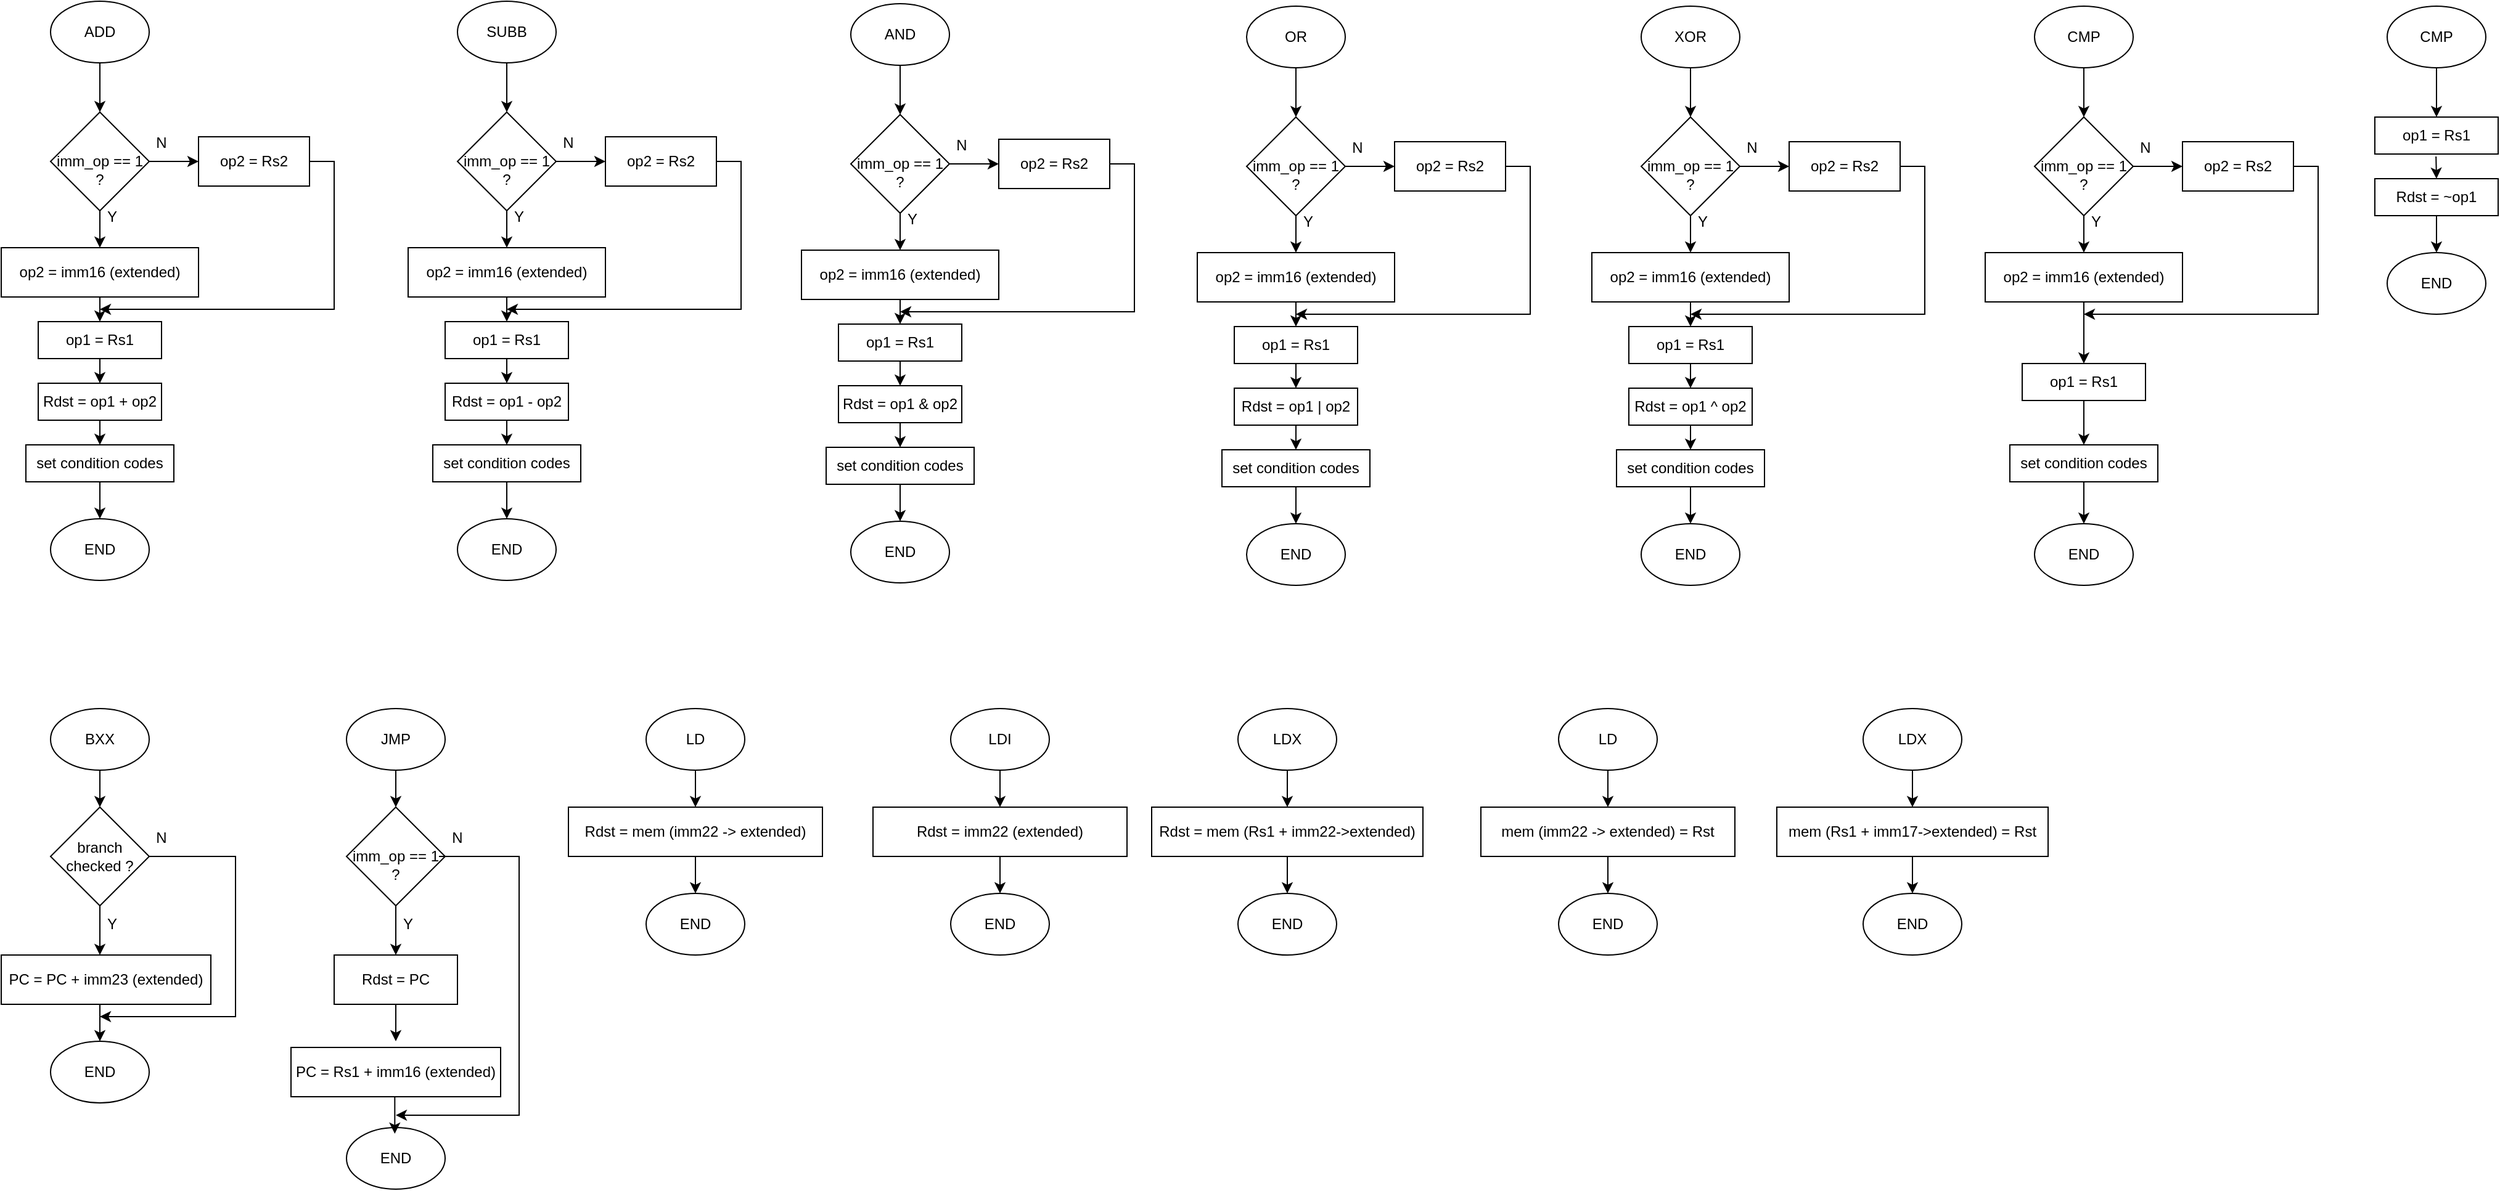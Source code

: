 <mxfile version="23.1.5" type="device">
  <diagram name="Página-1" id="qlRmuFWIBnf0GmvcAbuJ">
    <mxGraphModel dx="1249" dy="981" grid="1" gridSize="10" guides="1" tooltips="1" connect="1" arrows="1" fold="1" page="1" pageScale="1" pageWidth="827" pageHeight="1169" math="0" shadow="0">
      <root>
        <mxCell id="0" />
        <mxCell id="1" parent="0" />
        <mxCell id="KLMyO3sPY3ZOA4XIWDQx-3" style="edgeStyle=orthogonalEdgeStyle;rounded=0;orthogonalLoop=1;jettySize=auto;html=1;exitX=0.5;exitY=1;exitDx=0;exitDy=0;entryX=0.5;entryY=0;entryDx=0;entryDy=0;" parent="1" source="KLMyO3sPY3ZOA4XIWDQx-1" target="KLMyO3sPY3ZOA4XIWDQx-2" edge="1">
          <mxGeometry relative="1" as="geometry" />
        </mxCell>
        <mxCell id="KLMyO3sPY3ZOA4XIWDQx-1" value="ADD" style="ellipse;whiteSpace=wrap;html=1;" parent="1" vertex="1">
          <mxGeometry x="160" y="146" width="80" height="50" as="geometry" />
        </mxCell>
        <mxCell id="KLMyO3sPY3ZOA4XIWDQx-4" style="edgeStyle=orthogonalEdgeStyle;rounded=0;orthogonalLoop=1;jettySize=auto;html=1;exitX=0.5;exitY=1;exitDx=0;exitDy=0;" parent="1" source="KLMyO3sPY3ZOA4XIWDQx-2" edge="1">
          <mxGeometry relative="1" as="geometry">
            <mxPoint x="200" y="346" as="targetPoint" />
          </mxGeometry>
        </mxCell>
        <mxCell id="KLMyO3sPY3ZOA4XIWDQx-5" style="edgeStyle=orthogonalEdgeStyle;rounded=0;orthogonalLoop=1;jettySize=auto;html=1;exitX=1;exitY=0.5;exitDx=0;exitDy=0;" parent="1" source="KLMyO3sPY3ZOA4XIWDQx-2" edge="1">
          <mxGeometry relative="1" as="geometry">
            <mxPoint x="280" y="276" as="targetPoint" />
          </mxGeometry>
        </mxCell>
        <mxCell id="KLMyO3sPY3ZOA4XIWDQx-2" value="&lt;br&gt;imm_op == 1&lt;br&gt;?" style="rhombus;whiteSpace=wrap;html=1;" parent="1" vertex="1">
          <mxGeometry x="160" y="236" width="80" height="80" as="geometry" />
        </mxCell>
        <mxCell id="KLMyO3sPY3ZOA4XIWDQx-6" value="N" style="text;html=1;strokeColor=none;fillColor=none;align=center;verticalAlign=middle;whiteSpace=wrap;rounded=0;" parent="1" vertex="1">
          <mxGeometry x="220" y="246" width="60" height="30" as="geometry" />
        </mxCell>
        <mxCell id="KLMyO3sPY3ZOA4XIWDQx-7" value="Y" style="text;html=1;strokeColor=none;fillColor=none;align=center;verticalAlign=middle;whiteSpace=wrap;rounded=0;" parent="1" vertex="1">
          <mxGeometry x="180" y="306" width="60" height="30" as="geometry" />
        </mxCell>
        <mxCell id="KLMyO3sPY3ZOA4XIWDQx-11" style="edgeStyle=orthogonalEdgeStyle;rounded=0;orthogonalLoop=1;jettySize=auto;html=1;exitX=0.5;exitY=1;exitDx=0;exitDy=0;entryX=0.5;entryY=0;entryDx=0;entryDy=0;" parent="1" source="KLMyO3sPY3ZOA4XIWDQx-8" target="KLMyO3sPY3ZOA4XIWDQx-10" edge="1">
          <mxGeometry relative="1" as="geometry" />
        </mxCell>
        <mxCell id="KLMyO3sPY3ZOA4XIWDQx-8" value="op2 = imm16 (extended)" style="rounded=0;whiteSpace=wrap;html=1;" parent="1" vertex="1">
          <mxGeometry x="120" y="346" width="160" height="40" as="geometry" />
        </mxCell>
        <mxCell id="KLMyO3sPY3ZOA4XIWDQx-18" style="edgeStyle=orthogonalEdgeStyle;rounded=0;orthogonalLoop=1;jettySize=auto;html=1;exitX=1;exitY=0.5;exitDx=0;exitDy=0;" parent="1" source="KLMyO3sPY3ZOA4XIWDQx-9" edge="1">
          <mxGeometry relative="1" as="geometry">
            <mxPoint x="200" y="396" as="targetPoint" />
            <Array as="points">
              <mxPoint x="390" y="276" />
              <mxPoint x="390" y="396" />
            </Array>
          </mxGeometry>
        </mxCell>
        <mxCell id="KLMyO3sPY3ZOA4XIWDQx-9" value="op2 = Rs2" style="rounded=0;whiteSpace=wrap;html=1;" parent="1" vertex="1">
          <mxGeometry x="280" y="256" width="90" height="40" as="geometry" />
        </mxCell>
        <mxCell id="KLMyO3sPY3ZOA4XIWDQx-13" style="edgeStyle=orthogonalEdgeStyle;rounded=0;orthogonalLoop=1;jettySize=auto;html=1;exitX=0.5;exitY=1;exitDx=0;exitDy=0;entryX=0.5;entryY=0;entryDx=0;entryDy=0;" parent="1" source="KLMyO3sPY3ZOA4XIWDQx-10" target="KLMyO3sPY3ZOA4XIWDQx-12" edge="1">
          <mxGeometry relative="1" as="geometry" />
        </mxCell>
        <mxCell id="KLMyO3sPY3ZOA4XIWDQx-10" value="op1 = Rs1" style="rounded=0;whiteSpace=wrap;html=1;" parent="1" vertex="1">
          <mxGeometry x="150" y="406" width="100" height="30" as="geometry" />
        </mxCell>
        <mxCell id="KLMyO3sPY3ZOA4XIWDQx-15" style="edgeStyle=orthogonalEdgeStyle;rounded=0;orthogonalLoop=1;jettySize=auto;html=1;exitX=0.5;exitY=1;exitDx=0;exitDy=0;entryX=0.5;entryY=0;entryDx=0;entryDy=0;" parent="1" source="KLMyO3sPY3ZOA4XIWDQx-12" target="KLMyO3sPY3ZOA4XIWDQx-14" edge="1">
          <mxGeometry relative="1" as="geometry" />
        </mxCell>
        <mxCell id="KLMyO3sPY3ZOA4XIWDQx-12" value="Rdst = op1 + op2" style="rounded=0;whiteSpace=wrap;html=1;" parent="1" vertex="1">
          <mxGeometry x="150" y="456" width="100" height="30" as="geometry" />
        </mxCell>
        <mxCell id="KLMyO3sPY3ZOA4XIWDQx-16" style="edgeStyle=orthogonalEdgeStyle;rounded=0;orthogonalLoop=1;jettySize=auto;html=1;exitX=0.5;exitY=1;exitDx=0;exitDy=0;" parent="1" source="KLMyO3sPY3ZOA4XIWDQx-14" edge="1">
          <mxGeometry relative="1" as="geometry">
            <mxPoint x="200" y="566" as="targetPoint" />
          </mxGeometry>
        </mxCell>
        <mxCell id="KLMyO3sPY3ZOA4XIWDQx-14" value="set condition codes" style="rounded=0;whiteSpace=wrap;html=1;" parent="1" vertex="1">
          <mxGeometry x="140" y="506" width="120" height="30" as="geometry" />
        </mxCell>
        <mxCell id="KLMyO3sPY3ZOA4XIWDQx-17" value="END" style="ellipse;whiteSpace=wrap;html=1;" parent="1" vertex="1">
          <mxGeometry x="160" y="566" width="80" height="50" as="geometry" />
        </mxCell>
        <mxCell id="KLMyO3sPY3ZOA4XIWDQx-19" style="edgeStyle=orthogonalEdgeStyle;rounded=0;orthogonalLoop=1;jettySize=auto;html=1;exitX=0.5;exitY=1;exitDx=0;exitDy=0;entryX=0.5;entryY=0;entryDx=0;entryDy=0;" parent="1" source="KLMyO3sPY3ZOA4XIWDQx-20" target="KLMyO3sPY3ZOA4XIWDQx-23" edge="1">
          <mxGeometry relative="1" as="geometry" />
        </mxCell>
        <mxCell id="KLMyO3sPY3ZOA4XIWDQx-20" value="SUBB" style="ellipse;whiteSpace=wrap;html=1;" parent="1" vertex="1">
          <mxGeometry x="490" y="146" width="80" height="50" as="geometry" />
        </mxCell>
        <mxCell id="KLMyO3sPY3ZOA4XIWDQx-21" style="edgeStyle=orthogonalEdgeStyle;rounded=0;orthogonalLoop=1;jettySize=auto;html=1;exitX=0.5;exitY=1;exitDx=0;exitDy=0;" parent="1" source="KLMyO3sPY3ZOA4XIWDQx-23" edge="1">
          <mxGeometry relative="1" as="geometry">
            <mxPoint x="530" y="346" as="targetPoint" />
          </mxGeometry>
        </mxCell>
        <mxCell id="KLMyO3sPY3ZOA4XIWDQx-22" style="edgeStyle=orthogonalEdgeStyle;rounded=0;orthogonalLoop=1;jettySize=auto;html=1;exitX=1;exitY=0.5;exitDx=0;exitDy=0;" parent="1" source="KLMyO3sPY3ZOA4XIWDQx-23" edge="1">
          <mxGeometry relative="1" as="geometry">
            <mxPoint x="610" y="276" as="targetPoint" />
          </mxGeometry>
        </mxCell>
        <mxCell id="KLMyO3sPY3ZOA4XIWDQx-23" value="&lt;br&gt;imm_op == 1&lt;br&gt;?" style="rhombus;whiteSpace=wrap;html=1;" parent="1" vertex="1">
          <mxGeometry x="490" y="236" width="80" height="80" as="geometry" />
        </mxCell>
        <mxCell id="KLMyO3sPY3ZOA4XIWDQx-24" value="N" style="text;html=1;strokeColor=none;fillColor=none;align=center;verticalAlign=middle;whiteSpace=wrap;rounded=0;" parent="1" vertex="1">
          <mxGeometry x="550" y="246" width="60" height="30" as="geometry" />
        </mxCell>
        <mxCell id="KLMyO3sPY3ZOA4XIWDQx-25" value="Y" style="text;html=1;strokeColor=none;fillColor=none;align=center;verticalAlign=middle;whiteSpace=wrap;rounded=0;" parent="1" vertex="1">
          <mxGeometry x="510" y="306" width="60" height="30" as="geometry" />
        </mxCell>
        <mxCell id="KLMyO3sPY3ZOA4XIWDQx-26" style="edgeStyle=orthogonalEdgeStyle;rounded=0;orthogonalLoop=1;jettySize=auto;html=1;exitX=0.5;exitY=1;exitDx=0;exitDy=0;entryX=0.5;entryY=0;entryDx=0;entryDy=0;" parent="1" source="KLMyO3sPY3ZOA4XIWDQx-27" target="KLMyO3sPY3ZOA4XIWDQx-31" edge="1">
          <mxGeometry relative="1" as="geometry" />
        </mxCell>
        <mxCell id="KLMyO3sPY3ZOA4XIWDQx-27" value="op2 = imm16 (extended)" style="rounded=0;whiteSpace=wrap;html=1;" parent="1" vertex="1">
          <mxGeometry x="450" y="346" width="160" height="40" as="geometry" />
        </mxCell>
        <mxCell id="KLMyO3sPY3ZOA4XIWDQx-28" style="edgeStyle=orthogonalEdgeStyle;rounded=0;orthogonalLoop=1;jettySize=auto;html=1;exitX=1;exitY=0.5;exitDx=0;exitDy=0;" parent="1" source="KLMyO3sPY3ZOA4XIWDQx-29" edge="1">
          <mxGeometry relative="1" as="geometry">
            <mxPoint x="530" y="396" as="targetPoint" />
            <Array as="points">
              <mxPoint x="720" y="276" />
              <mxPoint x="720" y="396" />
            </Array>
          </mxGeometry>
        </mxCell>
        <mxCell id="KLMyO3sPY3ZOA4XIWDQx-29" value="op2 = Rs2" style="rounded=0;whiteSpace=wrap;html=1;" parent="1" vertex="1">
          <mxGeometry x="610" y="256" width="90" height="40" as="geometry" />
        </mxCell>
        <mxCell id="KLMyO3sPY3ZOA4XIWDQx-30" style="edgeStyle=orthogonalEdgeStyle;rounded=0;orthogonalLoop=1;jettySize=auto;html=1;exitX=0.5;exitY=1;exitDx=0;exitDy=0;entryX=0.5;entryY=0;entryDx=0;entryDy=0;" parent="1" source="KLMyO3sPY3ZOA4XIWDQx-31" target="KLMyO3sPY3ZOA4XIWDQx-33" edge="1">
          <mxGeometry relative="1" as="geometry" />
        </mxCell>
        <mxCell id="KLMyO3sPY3ZOA4XIWDQx-31" value="op1 = Rs1" style="rounded=0;whiteSpace=wrap;html=1;" parent="1" vertex="1">
          <mxGeometry x="480" y="406" width="100" height="30" as="geometry" />
        </mxCell>
        <mxCell id="KLMyO3sPY3ZOA4XIWDQx-32" style="edgeStyle=orthogonalEdgeStyle;rounded=0;orthogonalLoop=1;jettySize=auto;html=1;exitX=0.5;exitY=1;exitDx=0;exitDy=0;entryX=0.5;entryY=0;entryDx=0;entryDy=0;" parent="1" source="KLMyO3sPY3ZOA4XIWDQx-33" target="KLMyO3sPY3ZOA4XIWDQx-35" edge="1">
          <mxGeometry relative="1" as="geometry" />
        </mxCell>
        <mxCell id="KLMyO3sPY3ZOA4XIWDQx-33" value="Rdst = op1 - op2" style="rounded=0;whiteSpace=wrap;html=1;" parent="1" vertex="1">
          <mxGeometry x="480" y="456" width="100" height="30" as="geometry" />
        </mxCell>
        <mxCell id="KLMyO3sPY3ZOA4XIWDQx-34" style="edgeStyle=orthogonalEdgeStyle;rounded=0;orthogonalLoop=1;jettySize=auto;html=1;exitX=0.5;exitY=1;exitDx=0;exitDy=0;" parent="1" source="KLMyO3sPY3ZOA4XIWDQx-35" edge="1">
          <mxGeometry relative="1" as="geometry">
            <mxPoint x="530" y="566" as="targetPoint" />
          </mxGeometry>
        </mxCell>
        <mxCell id="KLMyO3sPY3ZOA4XIWDQx-35" value="set condition codes" style="rounded=0;whiteSpace=wrap;html=1;" parent="1" vertex="1">
          <mxGeometry x="470" y="506" width="120" height="30" as="geometry" />
        </mxCell>
        <mxCell id="KLMyO3sPY3ZOA4XIWDQx-36" value="END" style="ellipse;whiteSpace=wrap;html=1;" parent="1" vertex="1">
          <mxGeometry x="490" y="566" width="80" height="50" as="geometry" />
        </mxCell>
        <mxCell id="KLMyO3sPY3ZOA4XIWDQx-37" style="edgeStyle=orthogonalEdgeStyle;rounded=0;orthogonalLoop=1;jettySize=auto;html=1;exitX=0.5;exitY=1;exitDx=0;exitDy=0;entryX=0.5;entryY=0;entryDx=0;entryDy=0;" parent="1" source="KLMyO3sPY3ZOA4XIWDQx-38" target="KLMyO3sPY3ZOA4XIWDQx-41" edge="1">
          <mxGeometry relative="1" as="geometry" />
        </mxCell>
        <mxCell id="KLMyO3sPY3ZOA4XIWDQx-38" value="AND" style="ellipse;whiteSpace=wrap;html=1;" parent="1" vertex="1">
          <mxGeometry x="809" y="148" width="80" height="50" as="geometry" />
        </mxCell>
        <mxCell id="KLMyO3sPY3ZOA4XIWDQx-39" style="edgeStyle=orthogonalEdgeStyle;rounded=0;orthogonalLoop=1;jettySize=auto;html=1;exitX=0.5;exitY=1;exitDx=0;exitDy=0;" parent="1" source="KLMyO3sPY3ZOA4XIWDQx-41" edge="1">
          <mxGeometry relative="1" as="geometry">
            <mxPoint x="849" y="348" as="targetPoint" />
          </mxGeometry>
        </mxCell>
        <mxCell id="KLMyO3sPY3ZOA4XIWDQx-40" style="edgeStyle=orthogonalEdgeStyle;rounded=0;orthogonalLoop=1;jettySize=auto;html=1;exitX=1;exitY=0.5;exitDx=0;exitDy=0;" parent="1" source="KLMyO3sPY3ZOA4XIWDQx-41" edge="1">
          <mxGeometry relative="1" as="geometry">
            <mxPoint x="929" y="278" as="targetPoint" />
          </mxGeometry>
        </mxCell>
        <mxCell id="KLMyO3sPY3ZOA4XIWDQx-41" value="&lt;br&gt;imm_op == 1&lt;br&gt;?" style="rhombus;whiteSpace=wrap;html=1;" parent="1" vertex="1">
          <mxGeometry x="809" y="238" width="80" height="80" as="geometry" />
        </mxCell>
        <mxCell id="KLMyO3sPY3ZOA4XIWDQx-42" value="N" style="text;html=1;strokeColor=none;fillColor=none;align=center;verticalAlign=middle;whiteSpace=wrap;rounded=0;" parent="1" vertex="1">
          <mxGeometry x="869" y="248" width="60" height="30" as="geometry" />
        </mxCell>
        <mxCell id="KLMyO3sPY3ZOA4XIWDQx-43" value="Y" style="text;html=1;strokeColor=none;fillColor=none;align=center;verticalAlign=middle;whiteSpace=wrap;rounded=0;" parent="1" vertex="1">
          <mxGeometry x="829" y="308" width="60" height="30" as="geometry" />
        </mxCell>
        <mxCell id="KLMyO3sPY3ZOA4XIWDQx-44" style="edgeStyle=orthogonalEdgeStyle;rounded=0;orthogonalLoop=1;jettySize=auto;html=1;exitX=0.5;exitY=1;exitDx=0;exitDy=0;entryX=0.5;entryY=0;entryDx=0;entryDy=0;" parent="1" source="KLMyO3sPY3ZOA4XIWDQx-45" target="KLMyO3sPY3ZOA4XIWDQx-49" edge="1">
          <mxGeometry relative="1" as="geometry" />
        </mxCell>
        <mxCell id="KLMyO3sPY3ZOA4XIWDQx-45" value="op2 = imm16 (extended)" style="rounded=0;whiteSpace=wrap;html=1;" parent="1" vertex="1">
          <mxGeometry x="769" y="348" width="160" height="40" as="geometry" />
        </mxCell>
        <mxCell id="KLMyO3sPY3ZOA4XIWDQx-46" style="edgeStyle=orthogonalEdgeStyle;rounded=0;orthogonalLoop=1;jettySize=auto;html=1;exitX=1;exitY=0.5;exitDx=0;exitDy=0;" parent="1" source="KLMyO3sPY3ZOA4XIWDQx-47" edge="1">
          <mxGeometry relative="1" as="geometry">
            <mxPoint x="849" y="398" as="targetPoint" />
            <Array as="points">
              <mxPoint x="1039" y="278" />
              <mxPoint x="1039" y="398" />
            </Array>
          </mxGeometry>
        </mxCell>
        <mxCell id="KLMyO3sPY3ZOA4XIWDQx-47" value="op2 = Rs2" style="rounded=0;whiteSpace=wrap;html=1;" parent="1" vertex="1">
          <mxGeometry x="929" y="258" width="90" height="40" as="geometry" />
        </mxCell>
        <mxCell id="KLMyO3sPY3ZOA4XIWDQx-48" style="edgeStyle=orthogonalEdgeStyle;rounded=0;orthogonalLoop=1;jettySize=auto;html=1;exitX=0.5;exitY=1;exitDx=0;exitDy=0;entryX=0.5;entryY=0;entryDx=0;entryDy=0;" parent="1" source="KLMyO3sPY3ZOA4XIWDQx-49" target="KLMyO3sPY3ZOA4XIWDQx-51" edge="1">
          <mxGeometry relative="1" as="geometry" />
        </mxCell>
        <mxCell id="KLMyO3sPY3ZOA4XIWDQx-49" value="op1 = Rs1" style="rounded=0;whiteSpace=wrap;html=1;" parent="1" vertex="1">
          <mxGeometry x="799" y="408" width="100" height="30" as="geometry" />
        </mxCell>
        <mxCell id="KLMyO3sPY3ZOA4XIWDQx-50" style="edgeStyle=orthogonalEdgeStyle;rounded=0;orthogonalLoop=1;jettySize=auto;html=1;exitX=0.5;exitY=1;exitDx=0;exitDy=0;entryX=0.5;entryY=0;entryDx=0;entryDy=0;" parent="1" source="KLMyO3sPY3ZOA4XIWDQx-51" target="KLMyO3sPY3ZOA4XIWDQx-53" edge="1">
          <mxGeometry relative="1" as="geometry" />
        </mxCell>
        <mxCell id="KLMyO3sPY3ZOA4XIWDQx-51" value="Rdst = op1 &amp;amp; op2" style="rounded=0;whiteSpace=wrap;html=1;" parent="1" vertex="1">
          <mxGeometry x="799" y="458" width="100" height="30" as="geometry" />
        </mxCell>
        <mxCell id="KLMyO3sPY3ZOA4XIWDQx-52" style="edgeStyle=orthogonalEdgeStyle;rounded=0;orthogonalLoop=1;jettySize=auto;html=1;exitX=0.5;exitY=1;exitDx=0;exitDy=0;" parent="1" source="KLMyO3sPY3ZOA4XIWDQx-53" edge="1">
          <mxGeometry relative="1" as="geometry">
            <mxPoint x="849" y="568" as="targetPoint" />
          </mxGeometry>
        </mxCell>
        <mxCell id="KLMyO3sPY3ZOA4XIWDQx-53" value="set condition codes" style="rounded=0;whiteSpace=wrap;html=1;" parent="1" vertex="1">
          <mxGeometry x="789" y="508" width="120" height="30" as="geometry" />
        </mxCell>
        <mxCell id="KLMyO3sPY3ZOA4XIWDQx-54" value="END" style="ellipse;whiteSpace=wrap;html=1;" parent="1" vertex="1">
          <mxGeometry x="809" y="568" width="80" height="50" as="geometry" />
        </mxCell>
        <mxCell id="KLMyO3sPY3ZOA4XIWDQx-55" style="edgeStyle=orthogonalEdgeStyle;rounded=0;orthogonalLoop=1;jettySize=auto;html=1;exitX=0.5;exitY=1;exitDx=0;exitDy=0;entryX=0.5;entryY=0;entryDx=0;entryDy=0;" parent="1" source="KLMyO3sPY3ZOA4XIWDQx-56" target="KLMyO3sPY3ZOA4XIWDQx-59" edge="1">
          <mxGeometry relative="1" as="geometry" />
        </mxCell>
        <mxCell id="KLMyO3sPY3ZOA4XIWDQx-56" value="OR" style="ellipse;whiteSpace=wrap;html=1;" parent="1" vertex="1">
          <mxGeometry x="1130" y="150" width="80" height="50" as="geometry" />
        </mxCell>
        <mxCell id="KLMyO3sPY3ZOA4XIWDQx-57" style="edgeStyle=orthogonalEdgeStyle;rounded=0;orthogonalLoop=1;jettySize=auto;html=1;exitX=0.5;exitY=1;exitDx=0;exitDy=0;" parent="1" source="KLMyO3sPY3ZOA4XIWDQx-59" edge="1">
          <mxGeometry relative="1" as="geometry">
            <mxPoint x="1170" y="350" as="targetPoint" />
          </mxGeometry>
        </mxCell>
        <mxCell id="KLMyO3sPY3ZOA4XIWDQx-58" style="edgeStyle=orthogonalEdgeStyle;rounded=0;orthogonalLoop=1;jettySize=auto;html=1;exitX=1;exitY=0.5;exitDx=0;exitDy=0;" parent="1" source="KLMyO3sPY3ZOA4XIWDQx-59" edge="1">
          <mxGeometry relative="1" as="geometry">
            <mxPoint x="1250" y="280" as="targetPoint" />
          </mxGeometry>
        </mxCell>
        <mxCell id="KLMyO3sPY3ZOA4XIWDQx-59" value="&lt;br&gt;imm_op == 1&lt;br&gt;?" style="rhombus;whiteSpace=wrap;html=1;" parent="1" vertex="1">
          <mxGeometry x="1130" y="240" width="80" height="80" as="geometry" />
        </mxCell>
        <mxCell id="KLMyO3sPY3ZOA4XIWDQx-60" value="N" style="text;html=1;strokeColor=none;fillColor=none;align=center;verticalAlign=middle;whiteSpace=wrap;rounded=0;" parent="1" vertex="1">
          <mxGeometry x="1190" y="250" width="60" height="30" as="geometry" />
        </mxCell>
        <mxCell id="KLMyO3sPY3ZOA4XIWDQx-61" value="Y" style="text;html=1;strokeColor=none;fillColor=none;align=center;verticalAlign=middle;whiteSpace=wrap;rounded=0;" parent="1" vertex="1">
          <mxGeometry x="1150" y="310" width="60" height="30" as="geometry" />
        </mxCell>
        <mxCell id="KLMyO3sPY3ZOA4XIWDQx-62" style="edgeStyle=orthogonalEdgeStyle;rounded=0;orthogonalLoop=1;jettySize=auto;html=1;exitX=0.5;exitY=1;exitDx=0;exitDy=0;entryX=0.5;entryY=0;entryDx=0;entryDy=0;" parent="1" source="KLMyO3sPY3ZOA4XIWDQx-63" target="KLMyO3sPY3ZOA4XIWDQx-67" edge="1">
          <mxGeometry relative="1" as="geometry" />
        </mxCell>
        <mxCell id="KLMyO3sPY3ZOA4XIWDQx-63" value="op2 = imm16 (extended)" style="rounded=0;whiteSpace=wrap;html=1;" parent="1" vertex="1">
          <mxGeometry x="1090" y="350" width="160" height="40" as="geometry" />
        </mxCell>
        <mxCell id="KLMyO3sPY3ZOA4XIWDQx-64" style="edgeStyle=orthogonalEdgeStyle;rounded=0;orthogonalLoop=1;jettySize=auto;html=1;exitX=1;exitY=0.5;exitDx=0;exitDy=0;" parent="1" source="KLMyO3sPY3ZOA4XIWDQx-65" edge="1">
          <mxGeometry relative="1" as="geometry">
            <mxPoint x="1170" y="400" as="targetPoint" />
            <Array as="points">
              <mxPoint x="1360" y="280" />
              <mxPoint x="1360" y="400" />
            </Array>
          </mxGeometry>
        </mxCell>
        <mxCell id="KLMyO3sPY3ZOA4XIWDQx-65" value="op2 = Rs2" style="rounded=0;whiteSpace=wrap;html=1;" parent="1" vertex="1">
          <mxGeometry x="1250" y="260" width="90" height="40" as="geometry" />
        </mxCell>
        <mxCell id="KLMyO3sPY3ZOA4XIWDQx-66" style="edgeStyle=orthogonalEdgeStyle;rounded=0;orthogonalLoop=1;jettySize=auto;html=1;exitX=0.5;exitY=1;exitDx=0;exitDy=0;entryX=0.5;entryY=0;entryDx=0;entryDy=0;" parent="1" source="KLMyO3sPY3ZOA4XIWDQx-67" target="KLMyO3sPY3ZOA4XIWDQx-69" edge="1">
          <mxGeometry relative="1" as="geometry" />
        </mxCell>
        <mxCell id="KLMyO3sPY3ZOA4XIWDQx-67" value="op1 = Rs1" style="rounded=0;whiteSpace=wrap;html=1;" parent="1" vertex="1">
          <mxGeometry x="1120" y="410" width="100" height="30" as="geometry" />
        </mxCell>
        <mxCell id="KLMyO3sPY3ZOA4XIWDQx-68" style="edgeStyle=orthogonalEdgeStyle;rounded=0;orthogonalLoop=1;jettySize=auto;html=1;exitX=0.5;exitY=1;exitDx=0;exitDy=0;entryX=0.5;entryY=0;entryDx=0;entryDy=0;" parent="1" source="KLMyO3sPY3ZOA4XIWDQx-69" target="KLMyO3sPY3ZOA4XIWDQx-71" edge="1">
          <mxGeometry relative="1" as="geometry" />
        </mxCell>
        <mxCell id="KLMyO3sPY3ZOA4XIWDQx-69" value="Rdst = op1 | op2" style="rounded=0;whiteSpace=wrap;html=1;" parent="1" vertex="1">
          <mxGeometry x="1120" y="460" width="100" height="30" as="geometry" />
        </mxCell>
        <mxCell id="KLMyO3sPY3ZOA4XIWDQx-70" style="edgeStyle=orthogonalEdgeStyle;rounded=0;orthogonalLoop=1;jettySize=auto;html=1;exitX=0.5;exitY=1;exitDx=0;exitDy=0;" parent="1" source="KLMyO3sPY3ZOA4XIWDQx-71" edge="1">
          <mxGeometry relative="1" as="geometry">
            <mxPoint x="1170" y="570" as="targetPoint" />
          </mxGeometry>
        </mxCell>
        <mxCell id="KLMyO3sPY3ZOA4XIWDQx-71" value="set condition codes" style="rounded=0;whiteSpace=wrap;html=1;" parent="1" vertex="1">
          <mxGeometry x="1110" y="510" width="120" height="30" as="geometry" />
        </mxCell>
        <mxCell id="KLMyO3sPY3ZOA4XIWDQx-72" value="END" style="ellipse;whiteSpace=wrap;html=1;" parent="1" vertex="1">
          <mxGeometry x="1130" y="570" width="80" height="50" as="geometry" />
        </mxCell>
        <mxCell id="KLMyO3sPY3ZOA4XIWDQx-73" style="edgeStyle=orthogonalEdgeStyle;rounded=0;orthogonalLoop=1;jettySize=auto;html=1;exitX=0.5;exitY=1;exitDx=0;exitDy=0;entryX=0.5;entryY=0;entryDx=0;entryDy=0;" parent="1" source="KLMyO3sPY3ZOA4XIWDQx-74" target="KLMyO3sPY3ZOA4XIWDQx-77" edge="1">
          <mxGeometry relative="1" as="geometry" />
        </mxCell>
        <mxCell id="KLMyO3sPY3ZOA4XIWDQx-74" value="XOR" style="ellipse;whiteSpace=wrap;html=1;" parent="1" vertex="1">
          <mxGeometry x="1450" y="150" width="80" height="50" as="geometry" />
        </mxCell>
        <mxCell id="KLMyO3sPY3ZOA4XIWDQx-75" style="edgeStyle=orthogonalEdgeStyle;rounded=0;orthogonalLoop=1;jettySize=auto;html=1;exitX=0.5;exitY=1;exitDx=0;exitDy=0;" parent="1" source="KLMyO3sPY3ZOA4XIWDQx-77" edge="1">
          <mxGeometry relative="1" as="geometry">
            <mxPoint x="1490" y="350" as="targetPoint" />
          </mxGeometry>
        </mxCell>
        <mxCell id="KLMyO3sPY3ZOA4XIWDQx-76" style="edgeStyle=orthogonalEdgeStyle;rounded=0;orthogonalLoop=1;jettySize=auto;html=1;exitX=1;exitY=0.5;exitDx=0;exitDy=0;" parent="1" source="KLMyO3sPY3ZOA4XIWDQx-77" edge="1">
          <mxGeometry relative="1" as="geometry">
            <mxPoint x="1570" y="280" as="targetPoint" />
          </mxGeometry>
        </mxCell>
        <mxCell id="KLMyO3sPY3ZOA4XIWDQx-77" value="&lt;br&gt;imm_op == 1&lt;br&gt;?" style="rhombus;whiteSpace=wrap;html=1;" parent="1" vertex="1">
          <mxGeometry x="1450" y="240" width="80" height="80" as="geometry" />
        </mxCell>
        <mxCell id="KLMyO3sPY3ZOA4XIWDQx-78" value="N" style="text;html=1;strokeColor=none;fillColor=none;align=center;verticalAlign=middle;whiteSpace=wrap;rounded=0;" parent="1" vertex="1">
          <mxGeometry x="1510" y="250" width="60" height="30" as="geometry" />
        </mxCell>
        <mxCell id="KLMyO3sPY3ZOA4XIWDQx-79" value="Y" style="text;html=1;strokeColor=none;fillColor=none;align=center;verticalAlign=middle;whiteSpace=wrap;rounded=0;" parent="1" vertex="1">
          <mxGeometry x="1470" y="310" width="60" height="30" as="geometry" />
        </mxCell>
        <mxCell id="KLMyO3sPY3ZOA4XIWDQx-80" style="edgeStyle=orthogonalEdgeStyle;rounded=0;orthogonalLoop=1;jettySize=auto;html=1;exitX=0.5;exitY=1;exitDx=0;exitDy=0;entryX=0.5;entryY=0;entryDx=0;entryDy=0;" parent="1" source="KLMyO3sPY3ZOA4XIWDQx-81" target="KLMyO3sPY3ZOA4XIWDQx-85" edge="1">
          <mxGeometry relative="1" as="geometry" />
        </mxCell>
        <mxCell id="KLMyO3sPY3ZOA4XIWDQx-81" value="op2 = imm16 (extended)" style="rounded=0;whiteSpace=wrap;html=1;" parent="1" vertex="1">
          <mxGeometry x="1410" y="350" width="160" height="40" as="geometry" />
        </mxCell>
        <mxCell id="KLMyO3sPY3ZOA4XIWDQx-82" style="edgeStyle=orthogonalEdgeStyle;rounded=0;orthogonalLoop=1;jettySize=auto;html=1;exitX=1;exitY=0.5;exitDx=0;exitDy=0;" parent="1" source="KLMyO3sPY3ZOA4XIWDQx-83" edge="1">
          <mxGeometry relative="1" as="geometry">
            <mxPoint x="1490" y="400" as="targetPoint" />
            <Array as="points">
              <mxPoint x="1680" y="280" />
              <mxPoint x="1680" y="400" />
            </Array>
          </mxGeometry>
        </mxCell>
        <mxCell id="KLMyO3sPY3ZOA4XIWDQx-83" value="op2 = Rs2" style="rounded=0;whiteSpace=wrap;html=1;" parent="1" vertex="1">
          <mxGeometry x="1570" y="260" width="90" height="40" as="geometry" />
        </mxCell>
        <mxCell id="KLMyO3sPY3ZOA4XIWDQx-84" style="edgeStyle=orthogonalEdgeStyle;rounded=0;orthogonalLoop=1;jettySize=auto;html=1;exitX=0.5;exitY=1;exitDx=0;exitDy=0;entryX=0.5;entryY=0;entryDx=0;entryDy=0;" parent="1" source="KLMyO3sPY3ZOA4XIWDQx-85" target="KLMyO3sPY3ZOA4XIWDQx-87" edge="1">
          <mxGeometry relative="1" as="geometry" />
        </mxCell>
        <mxCell id="KLMyO3sPY3ZOA4XIWDQx-85" value="op1 = Rs1" style="rounded=0;whiteSpace=wrap;html=1;" parent="1" vertex="1">
          <mxGeometry x="1440" y="410" width="100" height="30" as="geometry" />
        </mxCell>
        <mxCell id="KLMyO3sPY3ZOA4XIWDQx-86" style="edgeStyle=orthogonalEdgeStyle;rounded=0;orthogonalLoop=1;jettySize=auto;html=1;exitX=0.5;exitY=1;exitDx=0;exitDy=0;entryX=0.5;entryY=0;entryDx=0;entryDy=0;" parent="1" source="KLMyO3sPY3ZOA4XIWDQx-87" target="KLMyO3sPY3ZOA4XIWDQx-89" edge="1">
          <mxGeometry relative="1" as="geometry" />
        </mxCell>
        <mxCell id="KLMyO3sPY3ZOA4XIWDQx-87" value="Rdst = op1 ^ op2" style="rounded=0;whiteSpace=wrap;html=1;" parent="1" vertex="1">
          <mxGeometry x="1440" y="460" width="100" height="30" as="geometry" />
        </mxCell>
        <mxCell id="KLMyO3sPY3ZOA4XIWDQx-88" style="edgeStyle=orthogonalEdgeStyle;rounded=0;orthogonalLoop=1;jettySize=auto;html=1;exitX=0.5;exitY=1;exitDx=0;exitDy=0;" parent="1" source="KLMyO3sPY3ZOA4XIWDQx-89" edge="1">
          <mxGeometry relative="1" as="geometry">
            <mxPoint x="1490" y="570" as="targetPoint" />
          </mxGeometry>
        </mxCell>
        <mxCell id="KLMyO3sPY3ZOA4XIWDQx-89" value="set condition codes" style="rounded=0;whiteSpace=wrap;html=1;" parent="1" vertex="1">
          <mxGeometry x="1430" y="510" width="120" height="30" as="geometry" />
        </mxCell>
        <mxCell id="KLMyO3sPY3ZOA4XIWDQx-90" value="END" style="ellipse;whiteSpace=wrap;html=1;" parent="1" vertex="1">
          <mxGeometry x="1450" y="570" width="80" height="50" as="geometry" />
        </mxCell>
        <mxCell id="KLMyO3sPY3ZOA4XIWDQx-91" style="edgeStyle=orthogonalEdgeStyle;rounded=0;orthogonalLoop=1;jettySize=auto;html=1;exitX=0.5;exitY=1;exitDx=0;exitDy=0;entryX=0.5;entryY=0;entryDx=0;entryDy=0;" parent="1" source="KLMyO3sPY3ZOA4XIWDQx-92" target="KLMyO3sPY3ZOA4XIWDQx-95" edge="1">
          <mxGeometry relative="1" as="geometry" />
        </mxCell>
        <mxCell id="KLMyO3sPY3ZOA4XIWDQx-92" value="CMP" style="ellipse;whiteSpace=wrap;html=1;" parent="1" vertex="1">
          <mxGeometry x="1769" y="150" width="80" height="50" as="geometry" />
        </mxCell>
        <mxCell id="KLMyO3sPY3ZOA4XIWDQx-93" style="edgeStyle=orthogonalEdgeStyle;rounded=0;orthogonalLoop=1;jettySize=auto;html=1;exitX=0.5;exitY=1;exitDx=0;exitDy=0;" parent="1" source="KLMyO3sPY3ZOA4XIWDQx-95" edge="1">
          <mxGeometry relative="1" as="geometry">
            <mxPoint x="1809" y="350" as="targetPoint" />
          </mxGeometry>
        </mxCell>
        <mxCell id="KLMyO3sPY3ZOA4XIWDQx-94" style="edgeStyle=orthogonalEdgeStyle;rounded=0;orthogonalLoop=1;jettySize=auto;html=1;exitX=1;exitY=0.5;exitDx=0;exitDy=0;" parent="1" source="KLMyO3sPY3ZOA4XIWDQx-95" edge="1">
          <mxGeometry relative="1" as="geometry">
            <mxPoint x="1889" y="280" as="targetPoint" />
          </mxGeometry>
        </mxCell>
        <mxCell id="KLMyO3sPY3ZOA4XIWDQx-95" value="&lt;br&gt;imm_op == 1&lt;br&gt;?" style="rhombus;whiteSpace=wrap;html=1;" parent="1" vertex="1">
          <mxGeometry x="1769" y="240" width="80" height="80" as="geometry" />
        </mxCell>
        <mxCell id="KLMyO3sPY3ZOA4XIWDQx-96" value="N" style="text;html=1;strokeColor=none;fillColor=none;align=center;verticalAlign=middle;whiteSpace=wrap;rounded=0;" parent="1" vertex="1">
          <mxGeometry x="1829" y="250" width="60" height="30" as="geometry" />
        </mxCell>
        <mxCell id="KLMyO3sPY3ZOA4XIWDQx-97" value="Y" style="text;html=1;strokeColor=none;fillColor=none;align=center;verticalAlign=middle;whiteSpace=wrap;rounded=0;" parent="1" vertex="1">
          <mxGeometry x="1789" y="310" width="60" height="30" as="geometry" />
        </mxCell>
        <mxCell id="KLMyO3sPY3ZOA4XIWDQx-98" style="edgeStyle=orthogonalEdgeStyle;rounded=0;orthogonalLoop=1;jettySize=auto;html=1;exitX=0.5;exitY=1;exitDx=0;exitDy=0;entryX=0.5;entryY=0;entryDx=0;entryDy=0;" parent="1" source="KLMyO3sPY3ZOA4XIWDQx-99" target="KLMyO3sPY3ZOA4XIWDQx-103" edge="1">
          <mxGeometry relative="1" as="geometry" />
        </mxCell>
        <mxCell id="KLMyO3sPY3ZOA4XIWDQx-99" value="op2 = imm16 (extended)" style="rounded=0;whiteSpace=wrap;html=1;" parent="1" vertex="1">
          <mxGeometry x="1729" y="350" width="160" height="40" as="geometry" />
        </mxCell>
        <mxCell id="KLMyO3sPY3ZOA4XIWDQx-100" style="edgeStyle=orthogonalEdgeStyle;rounded=0;orthogonalLoop=1;jettySize=auto;html=1;exitX=1;exitY=0.5;exitDx=0;exitDy=0;" parent="1" source="KLMyO3sPY3ZOA4XIWDQx-101" edge="1">
          <mxGeometry relative="1" as="geometry">
            <mxPoint x="1809" y="400" as="targetPoint" />
            <Array as="points">
              <mxPoint x="1999" y="280" />
              <mxPoint x="1999" y="400" />
            </Array>
          </mxGeometry>
        </mxCell>
        <mxCell id="KLMyO3sPY3ZOA4XIWDQx-101" value="op2 = Rs2" style="rounded=0;whiteSpace=wrap;html=1;" parent="1" vertex="1">
          <mxGeometry x="1889" y="260" width="90" height="40" as="geometry" />
        </mxCell>
        <mxCell id="KLMyO3sPY3ZOA4XIWDQx-102" style="edgeStyle=orthogonalEdgeStyle;rounded=0;orthogonalLoop=1;jettySize=auto;html=1;exitX=0.5;exitY=1;exitDx=0;exitDy=0;entryX=0.5;entryY=0;entryDx=0;entryDy=0;" parent="1" source="KLMyO3sPY3ZOA4XIWDQx-103" target="KLMyO3sPY3ZOA4XIWDQx-107" edge="1">
          <mxGeometry relative="1" as="geometry">
            <mxPoint x="1810" y="480" as="targetPoint" />
          </mxGeometry>
        </mxCell>
        <mxCell id="KLMyO3sPY3ZOA4XIWDQx-103" value="op1 = Rs1" style="rounded=0;whiteSpace=wrap;html=1;" parent="1" vertex="1">
          <mxGeometry x="1759" y="440" width="100" height="30" as="geometry" />
        </mxCell>
        <mxCell id="KLMyO3sPY3ZOA4XIWDQx-106" style="edgeStyle=orthogonalEdgeStyle;rounded=0;orthogonalLoop=1;jettySize=auto;html=1;exitX=0.5;exitY=1;exitDx=0;exitDy=0;" parent="1" source="KLMyO3sPY3ZOA4XIWDQx-107" edge="1">
          <mxGeometry relative="1" as="geometry">
            <mxPoint x="1809" y="570" as="targetPoint" />
          </mxGeometry>
        </mxCell>
        <mxCell id="KLMyO3sPY3ZOA4XIWDQx-107" value="set condition codes" style="rounded=0;whiteSpace=wrap;html=1;" parent="1" vertex="1">
          <mxGeometry x="1749" y="506" width="120" height="30" as="geometry" />
        </mxCell>
        <mxCell id="KLMyO3sPY3ZOA4XIWDQx-108" value="END" style="ellipse;whiteSpace=wrap;html=1;" parent="1" vertex="1">
          <mxGeometry x="1769" y="570" width="80" height="50" as="geometry" />
        </mxCell>
        <mxCell id="KLMyO3sPY3ZOA4XIWDQx-115" style="edgeStyle=orthogonalEdgeStyle;rounded=0;orthogonalLoop=1;jettySize=auto;html=1;exitX=0.5;exitY=1;exitDx=0;exitDy=0;entryX=0.5;entryY=0;entryDx=0;entryDy=0;" parent="1" source="KLMyO3sPY3ZOA4XIWDQx-113" target="KLMyO3sPY3ZOA4XIWDQx-114" edge="1">
          <mxGeometry relative="1" as="geometry" />
        </mxCell>
        <mxCell id="KLMyO3sPY3ZOA4XIWDQx-113" value="BXX" style="ellipse;whiteSpace=wrap;html=1;" parent="1" vertex="1">
          <mxGeometry x="160" y="720" width="80" height="50" as="geometry" />
        </mxCell>
        <mxCell id="KLMyO3sPY3ZOA4XIWDQx-116" style="edgeStyle=orthogonalEdgeStyle;rounded=0;orthogonalLoop=1;jettySize=auto;html=1;exitX=0.5;exitY=1;exitDx=0;exitDy=0;" parent="1" source="KLMyO3sPY3ZOA4XIWDQx-114" edge="1">
          <mxGeometry relative="1" as="geometry">
            <mxPoint x="200" y="920" as="targetPoint" />
          </mxGeometry>
        </mxCell>
        <mxCell id="KLMyO3sPY3ZOA4XIWDQx-120" style="edgeStyle=orthogonalEdgeStyle;rounded=0;orthogonalLoop=1;jettySize=auto;html=1;exitX=1;exitY=0.5;exitDx=0;exitDy=0;" parent="1" source="KLMyO3sPY3ZOA4XIWDQx-114" edge="1">
          <mxGeometry relative="1" as="geometry">
            <mxPoint x="200" y="970" as="targetPoint" />
            <Array as="points">
              <mxPoint x="310" y="840" />
              <mxPoint x="310" y="970" />
            </Array>
          </mxGeometry>
        </mxCell>
        <mxCell id="KLMyO3sPY3ZOA4XIWDQx-114" value="branch checked ?" style="rhombus;whiteSpace=wrap;html=1;" parent="1" vertex="1">
          <mxGeometry x="160" y="800" width="80" height="80" as="geometry" />
        </mxCell>
        <mxCell id="KLMyO3sPY3ZOA4XIWDQx-117" value="PC = PC + imm23 (extended)" style="rounded=0;whiteSpace=wrap;html=1;" parent="1" vertex="1">
          <mxGeometry x="120" y="920" width="170" height="40" as="geometry" />
        </mxCell>
        <mxCell id="KLMyO3sPY3ZOA4XIWDQx-118" style="edgeStyle=orthogonalEdgeStyle;rounded=0;orthogonalLoop=1;jettySize=auto;html=1;exitX=0.5;exitY=1;exitDx=0;exitDy=0;" parent="1" edge="1">
          <mxGeometry relative="1" as="geometry">
            <mxPoint x="200" y="990" as="targetPoint" />
            <mxPoint x="200" y="960" as="sourcePoint" />
          </mxGeometry>
        </mxCell>
        <mxCell id="KLMyO3sPY3ZOA4XIWDQx-119" value="END" style="ellipse;whiteSpace=wrap;html=1;" parent="1" vertex="1">
          <mxGeometry x="160" y="990" width="80" height="50" as="geometry" />
        </mxCell>
        <mxCell id="KLMyO3sPY3ZOA4XIWDQx-121" value="N" style="text;html=1;strokeColor=none;fillColor=none;align=center;verticalAlign=middle;whiteSpace=wrap;rounded=0;" parent="1" vertex="1">
          <mxGeometry x="220" y="810" width="60" height="30" as="geometry" />
        </mxCell>
        <mxCell id="KLMyO3sPY3ZOA4XIWDQx-122" value="Y" style="text;html=1;strokeColor=none;fillColor=none;align=center;verticalAlign=middle;whiteSpace=wrap;rounded=0;" parent="1" vertex="1">
          <mxGeometry x="180" y="880" width="60" height="30" as="geometry" />
        </mxCell>
        <mxCell id="KLMyO3sPY3ZOA4XIWDQx-133" style="edgeStyle=orthogonalEdgeStyle;rounded=0;orthogonalLoop=1;jettySize=auto;html=1;exitX=0.5;exitY=1;exitDx=0;exitDy=0;entryX=0.5;entryY=0;entryDx=0;entryDy=0;" parent="1" source="KLMyO3sPY3ZOA4XIWDQx-134" target="KLMyO3sPY3ZOA4XIWDQx-137" edge="1">
          <mxGeometry relative="1" as="geometry" />
        </mxCell>
        <mxCell id="KLMyO3sPY3ZOA4XIWDQx-134" value="JMP" style="ellipse;whiteSpace=wrap;html=1;" parent="1" vertex="1">
          <mxGeometry x="400" y="720" width="80" height="50" as="geometry" />
        </mxCell>
        <mxCell id="KLMyO3sPY3ZOA4XIWDQx-135" style="edgeStyle=orthogonalEdgeStyle;rounded=0;orthogonalLoop=1;jettySize=auto;html=1;exitX=0.5;exitY=1;exitDx=0;exitDy=0;" parent="1" source="KLMyO3sPY3ZOA4XIWDQx-137" edge="1">
          <mxGeometry relative="1" as="geometry">
            <mxPoint x="440" y="920" as="targetPoint" />
          </mxGeometry>
        </mxCell>
        <mxCell id="KLMyO3sPY3ZOA4XIWDQx-137" value="&lt;br style=&quot;border-color: var(--border-color);&quot;&gt;imm_op == 1&lt;br style=&quot;border-color: var(--border-color);&quot;&gt;?" style="rhombus;whiteSpace=wrap;html=1;" parent="1" vertex="1">
          <mxGeometry x="400" y="800" width="80" height="80" as="geometry" />
        </mxCell>
        <mxCell id="KLMyO3sPY3ZOA4XIWDQx-138" value="Rdst = PC" style="rounded=0;whiteSpace=wrap;html=1;" parent="1" vertex="1">
          <mxGeometry x="390" y="920" width="100" height="40" as="geometry" />
        </mxCell>
        <mxCell id="KLMyO3sPY3ZOA4XIWDQx-139" style="edgeStyle=orthogonalEdgeStyle;rounded=0;orthogonalLoop=1;jettySize=auto;html=1;exitX=0.5;exitY=1;exitDx=0;exitDy=0;" parent="1" edge="1">
          <mxGeometry relative="1" as="geometry">
            <mxPoint x="440" y="990" as="targetPoint" />
            <mxPoint x="440" y="960" as="sourcePoint" />
          </mxGeometry>
        </mxCell>
        <mxCell id="KLMyO3sPY3ZOA4XIWDQx-140" value="END" style="ellipse;whiteSpace=wrap;html=1;" parent="1" vertex="1">
          <mxGeometry x="400" y="1060" width="80" height="50" as="geometry" />
        </mxCell>
        <mxCell id="KLMyO3sPY3ZOA4XIWDQx-145" style="edgeStyle=orthogonalEdgeStyle;rounded=0;orthogonalLoop=1;jettySize=auto;html=1;exitX=0.25;exitY=1;exitDx=0;exitDy=0;" parent="1" source="KLMyO3sPY3ZOA4XIWDQx-141" edge="1">
          <mxGeometry relative="1" as="geometry">
            <mxPoint x="440" y="1050" as="targetPoint" />
            <Array as="points">
              <mxPoint x="540" y="840" />
              <mxPoint x="540" y="1050" />
            </Array>
          </mxGeometry>
        </mxCell>
        <mxCell id="KLMyO3sPY3ZOA4XIWDQx-141" value="N" style="text;html=1;strokeColor=none;fillColor=none;align=center;verticalAlign=middle;whiteSpace=wrap;rounded=0;" parent="1" vertex="1">
          <mxGeometry x="460" y="810" width="60" height="30" as="geometry" />
        </mxCell>
        <mxCell id="KLMyO3sPY3ZOA4XIWDQx-142" value="Y" style="text;html=1;strokeColor=none;fillColor=none;align=center;verticalAlign=middle;whiteSpace=wrap;rounded=0;" parent="1" vertex="1">
          <mxGeometry x="420" y="880" width="60" height="30" as="geometry" />
        </mxCell>
        <mxCell id="KLMyO3sPY3ZOA4XIWDQx-143" value="PC = Rs1 + imm16 (extended)" style="rounded=0;whiteSpace=wrap;html=1;" parent="1" vertex="1">
          <mxGeometry x="355" y="995" width="170" height="40" as="geometry" />
        </mxCell>
        <mxCell id="KLMyO3sPY3ZOA4XIWDQx-144" style="edgeStyle=orthogonalEdgeStyle;rounded=0;orthogonalLoop=1;jettySize=auto;html=1;exitX=0.5;exitY=1;exitDx=0;exitDy=0;" parent="1" edge="1">
          <mxGeometry relative="1" as="geometry">
            <mxPoint x="439.17" y="1065" as="targetPoint" />
            <mxPoint x="439.17" y="1035" as="sourcePoint" />
          </mxGeometry>
        </mxCell>
        <mxCell id="KLMyO3sPY3ZOA4XIWDQx-146" style="edgeStyle=orthogonalEdgeStyle;rounded=0;orthogonalLoop=1;jettySize=auto;html=1;exitX=0.5;exitY=1;exitDx=0;exitDy=0;entryX=0.5;entryY=0;entryDx=0;entryDy=0;" parent="1" source="KLMyO3sPY3ZOA4XIWDQx-147" edge="1">
          <mxGeometry relative="1" as="geometry">
            <mxPoint x="683" y="800" as="targetPoint" />
          </mxGeometry>
        </mxCell>
        <mxCell id="KLMyO3sPY3ZOA4XIWDQx-147" value="LD" style="ellipse;whiteSpace=wrap;html=1;" parent="1" vertex="1">
          <mxGeometry x="643" y="720" width="80" height="50" as="geometry" />
        </mxCell>
        <mxCell id="KLMyO3sPY3ZOA4XIWDQx-156" value="Rdst = mem (imm22 -&amp;gt; extended)" style="rounded=0;whiteSpace=wrap;html=1;" parent="1" vertex="1">
          <mxGeometry x="580" y="800" width="206" height="40" as="geometry" />
        </mxCell>
        <mxCell id="KLMyO3sPY3ZOA4XIWDQx-157" style="edgeStyle=orthogonalEdgeStyle;rounded=0;orthogonalLoop=1;jettySize=auto;html=1;exitX=0.5;exitY=1;exitDx=0;exitDy=0;" parent="1" edge="1">
          <mxGeometry relative="1" as="geometry">
            <mxPoint x="683" y="870" as="targetPoint" />
            <mxPoint x="683" y="840" as="sourcePoint" />
          </mxGeometry>
        </mxCell>
        <mxCell id="KLMyO3sPY3ZOA4XIWDQx-158" value="END" style="ellipse;whiteSpace=wrap;html=1;" parent="1" vertex="1">
          <mxGeometry x="643" y="870" width="80" height="50" as="geometry" />
        </mxCell>
        <mxCell id="KLMyO3sPY3ZOA4XIWDQx-159" style="edgeStyle=orthogonalEdgeStyle;rounded=0;orthogonalLoop=1;jettySize=auto;html=1;exitX=0.5;exitY=1;exitDx=0;exitDy=0;entryX=0.5;entryY=0;entryDx=0;entryDy=0;" parent="1" source="KLMyO3sPY3ZOA4XIWDQx-160" edge="1">
          <mxGeometry relative="1" as="geometry">
            <mxPoint x="930" y="800" as="targetPoint" />
          </mxGeometry>
        </mxCell>
        <mxCell id="KLMyO3sPY3ZOA4XIWDQx-160" value="LDI" style="ellipse;whiteSpace=wrap;html=1;" parent="1" vertex="1">
          <mxGeometry x="890" y="720" width="80" height="50" as="geometry" />
        </mxCell>
        <mxCell id="KLMyO3sPY3ZOA4XIWDQx-161" value="Rdst = imm22 (extended)" style="rounded=0;whiteSpace=wrap;html=1;" parent="1" vertex="1">
          <mxGeometry x="827" y="800" width="206" height="40" as="geometry" />
        </mxCell>
        <mxCell id="KLMyO3sPY3ZOA4XIWDQx-162" style="edgeStyle=orthogonalEdgeStyle;rounded=0;orthogonalLoop=1;jettySize=auto;html=1;exitX=0.5;exitY=1;exitDx=0;exitDy=0;" parent="1" edge="1">
          <mxGeometry relative="1" as="geometry">
            <mxPoint x="930" y="870" as="targetPoint" />
            <mxPoint x="930" y="840" as="sourcePoint" />
          </mxGeometry>
        </mxCell>
        <mxCell id="KLMyO3sPY3ZOA4XIWDQx-163" value="END" style="ellipse;whiteSpace=wrap;html=1;" parent="1" vertex="1">
          <mxGeometry x="890" y="870" width="80" height="50" as="geometry" />
        </mxCell>
        <mxCell id="KLMyO3sPY3ZOA4XIWDQx-164" style="edgeStyle=orthogonalEdgeStyle;rounded=0;orthogonalLoop=1;jettySize=auto;html=1;exitX=0.5;exitY=1;exitDx=0;exitDy=0;entryX=0.5;entryY=0;entryDx=0;entryDy=0;" parent="1" source="KLMyO3sPY3ZOA4XIWDQx-165" edge="1">
          <mxGeometry relative="1" as="geometry">
            <mxPoint x="2095" y="240" as="targetPoint" />
          </mxGeometry>
        </mxCell>
        <mxCell id="KLMyO3sPY3ZOA4XIWDQx-165" value="CMP" style="ellipse;whiteSpace=wrap;html=1;" parent="1" vertex="1">
          <mxGeometry x="2055" y="150" width="80" height="50" as="geometry" />
        </mxCell>
        <mxCell id="KLMyO3sPY3ZOA4XIWDQx-166" style="edgeStyle=orthogonalEdgeStyle;rounded=0;orthogonalLoop=1;jettySize=auto;html=1;exitX=0.5;exitY=1;exitDx=0;exitDy=0;" parent="1" edge="1">
          <mxGeometry relative="1" as="geometry">
            <mxPoint x="2095" y="350" as="targetPoint" />
            <mxPoint x="2095" y="320" as="sourcePoint" />
          </mxGeometry>
        </mxCell>
        <mxCell id="KLMyO3sPY3ZOA4XIWDQx-178" value="END" style="ellipse;whiteSpace=wrap;html=1;" parent="1" vertex="1">
          <mxGeometry x="2055" y="350" width="80" height="50" as="geometry" />
        </mxCell>
        <mxCell id="KLMyO3sPY3ZOA4XIWDQx-180" value="op1 = Rs1" style="rounded=0;whiteSpace=wrap;html=1;" parent="1" vertex="1">
          <mxGeometry x="2045" y="240" width="100" height="30" as="geometry" />
        </mxCell>
        <mxCell id="KLMyO3sPY3ZOA4XIWDQx-181" value="Rdst = ~op1" style="rounded=0;whiteSpace=wrap;html=1;" parent="1" vertex="1">
          <mxGeometry x="2045" y="290" width="100" height="30" as="geometry" />
        </mxCell>
        <mxCell id="KLMyO3sPY3ZOA4XIWDQx-183" value="" style="edgeStyle=orthogonalEdgeStyle;rounded=0;orthogonalLoop=1;jettySize=auto;html=1;" parent="1" edge="1">
          <mxGeometry relative="1" as="geometry">
            <mxPoint x="2094.6" y="272" as="sourcePoint" />
            <mxPoint x="2095" y="290" as="targetPoint" />
          </mxGeometry>
        </mxCell>
        <mxCell id="KLMyO3sPY3ZOA4XIWDQx-184" style="edgeStyle=orthogonalEdgeStyle;rounded=0;orthogonalLoop=1;jettySize=auto;html=1;exitX=0.5;exitY=1;exitDx=0;exitDy=0;entryX=0.5;entryY=0;entryDx=0;entryDy=0;" parent="1" source="KLMyO3sPY3ZOA4XIWDQx-185" edge="1">
          <mxGeometry relative="1" as="geometry">
            <mxPoint x="1163" y="800" as="targetPoint" />
          </mxGeometry>
        </mxCell>
        <mxCell id="KLMyO3sPY3ZOA4XIWDQx-185" value="LDX" style="ellipse;whiteSpace=wrap;html=1;" parent="1" vertex="1">
          <mxGeometry x="1123" y="720" width="80" height="50" as="geometry" />
        </mxCell>
        <mxCell id="KLMyO3sPY3ZOA4XIWDQx-186" value="Rdst = mem (Rs1 + imm22-&amp;gt;extended)" style="rounded=0;whiteSpace=wrap;html=1;" parent="1" vertex="1">
          <mxGeometry x="1053" y="800" width="220" height="40" as="geometry" />
        </mxCell>
        <mxCell id="KLMyO3sPY3ZOA4XIWDQx-187" style="edgeStyle=orthogonalEdgeStyle;rounded=0;orthogonalLoop=1;jettySize=auto;html=1;exitX=0.5;exitY=1;exitDx=0;exitDy=0;" parent="1" edge="1">
          <mxGeometry relative="1" as="geometry">
            <mxPoint x="1163" y="870" as="targetPoint" />
            <mxPoint x="1163" y="840" as="sourcePoint" />
          </mxGeometry>
        </mxCell>
        <mxCell id="KLMyO3sPY3ZOA4XIWDQx-188" value="END" style="ellipse;whiteSpace=wrap;html=1;" parent="1" vertex="1">
          <mxGeometry x="1123" y="870" width="80" height="50" as="geometry" />
        </mxCell>
        <mxCell id="KLMyO3sPY3ZOA4XIWDQx-189" style="edgeStyle=orthogonalEdgeStyle;rounded=0;orthogonalLoop=1;jettySize=auto;html=1;exitX=0.5;exitY=1;exitDx=0;exitDy=0;entryX=0.5;entryY=0;entryDx=0;entryDy=0;" parent="1" source="KLMyO3sPY3ZOA4XIWDQx-190" edge="1">
          <mxGeometry relative="1" as="geometry">
            <mxPoint x="1423" y="800" as="targetPoint" />
          </mxGeometry>
        </mxCell>
        <mxCell id="KLMyO3sPY3ZOA4XIWDQx-190" value="LD" style="ellipse;whiteSpace=wrap;html=1;" parent="1" vertex="1">
          <mxGeometry x="1383" y="720" width="80" height="50" as="geometry" />
        </mxCell>
        <mxCell id="KLMyO3sPY3ZOA4XIWDQx-191" value="mem (imm22 -&amp;gt; extended) = Rst" style="rounded=0;whiteSpace=wrap;html=1;" parent="1" vertex="1">
          <mxGeometry x="1320" y="800" width="206" height="40" as="geometry" />
        </mxCell>
        <mxCell id="KLMyO3sPY3ZOA4XIWDQx-192" style="edgeStyle=orthogonalEdgeStyle;rounded=0;orthogonalLoop=1;jettySize=auto;html=1;exitX=0.5;exitY=1;exitDx=0;exitDy=0;" parent="1" edge="1">
          <mxGeometry relative="1" as="geometry">
            <mxPoint x="1423" y="870" as="targetPoint" />
            <mxPoint x="1423" y="840" as="sourcePoint" />
          </mxGeometry>
        </mxCell>
        <mxCell id="KLMyO3sPY3ZOA4XIWDQx-193" value="END" style="ellipse;whiteSpace=wrap;html=1;" parent="1" vertex="1">
          <mxGeometry x="1383" y="870" width="80" height="50" as="geometry" />
        </mxCell>
        <mxCell id="KLMyO3sPY3ZOA4XIWDQx-194" style="edgeStyle=orthogonalEdgeStyle;rounded=0;orthogonalLoop=1;jettySize=auto;html=1;exitX=0.5;exitY=1;exitDx=0;exitDy=0;entryX=0.5;entryY=0;entryDx=0;entryDy=0;" parent="1" source="KLMyO3sPY3ZOA4XIWDQx-195" edge="1">
          <mxGeometry relative="1" as="geometry">
            <mxPoint x="1670" y="800" as="targetPoint" />
          </mxGeometry>
        </mxCell>
        <mxCell id="KLMyO3sPY3ZOA4XIWDQx-195" value="LDX" style="ellipse;whiteSpace=wrap;html=1;" parent="1" vertex="1">
          <mxGeometry x="1630" y="720" width="80" height="50" as="geometry" />
        </mxCell>
        <mxCell id="KLMyO3sPY3ZOA4XIWDQx-196" value="mem (Rs1 + imm17-&amp;gt;extended) = Rst" style="rounded=0;whiteSpace=wrap;html=1;" parent="1" vertex="1">
          <mxGeometry x="1560" y="800" width="220" height="40" as="geometry" />
        </mxCell>
        <mxCell id="KLMyO3sPY3ZOA4XIWDQx-197" style="edgeStyle=orthogonalEdgeStyle;rounded=0;orthogonalLoop=1;jettySize=auto;html=1;exitX=0.5;exitY=1;exitDx=0;exitDy=0;" parent="1" edge="1">
          <mxGeometry relative="1" as="geometry">
            <mxPoint x="1670" y="870" as="targetPoint" />
            <mxPoint x="1670" y="840" as="sourcePoint" />
          </mxGeometry>
        </mxCell>
        <mxCell id="KLMyO3sPY3ZOA4XIWDQx-198" value="END" style="ellipse;whiteSpace=wrap;html=1;" parent="1" vertex="1">
          <mxGeometry x="1630" y="870" width="80" height="50" as="geometry" />
        </mxCell>
      </root>
    </mxGraphModel>
  </diagram>
</mxfile>

